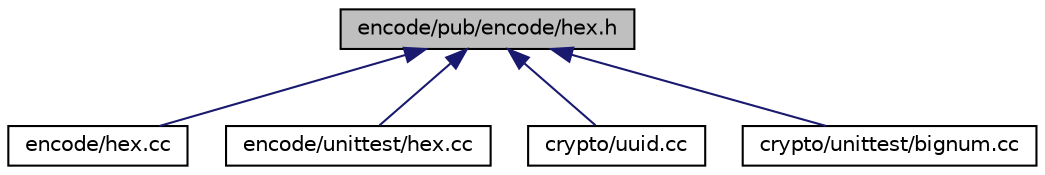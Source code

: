 digraph "encode/pub/encode/hex.h"
{
 // LATEX_PDF_SIZE
  edge [fontname="Helvetica",fontsize="10",labelfontname="Helvetica",labelfontsize="10"];
  node [fontname="Helvetica",fontsize="10",shape=record];
  Node1 [label="encode/pub/encode/hex.h",height=0.2,width=0.4,color="black", fillcolor="grey75", style="filled", fontcolor="black",tooltip="Binary to hex string converter."];
  Node1 -> Node2 [dir="back",color="midnightblue",fontsize="10",style="solid",fontname="Helvetica"];
  Node2 [label="encode/hex.cc",height=0.2,width=0.4,color="black", fillcolor="white", style="filled",URL="$df/dcb/hex_8cc_source.html",tooltip=" "];
  Node1 -> Node3 [dir="back",color="midnightblue",fontsize="10",style="solid",fontname="Helvetica"];
  Node3 [label="encode/unittest/hex.cc",height=0.2,width=0.4,color="black", fillcolor="white", style="filled",URL="$d8/d61/unittest_2hex_8cc.html",tooltip="Tests for Binary to hex string converter."];
  Node1 -> Node4 [dir="back",color="midnightblue",fontsize="10",style="solid",fontname="Helvetica"];
  Node4 [label="crypto/uuid.cc",height=0.2,width=0.4,color="black", fillcolor="white", style="filled",URL="$d5/d03/uuid_8cc_source.html",tooltip=" "];
  Node1 -> Node5 [dir="back",color="midnightblue",fontsize="10",style="solid",fontname="Helvetica"];
  Node5 [label="crypto/unittest/bignum.cc",height=0.2,width=0.4,color="black", fillcolor="white", style="filled",URL="$d2/d6b/bignum_8cc.html",tooltip="Tests for Big number arithmetic."];
}
